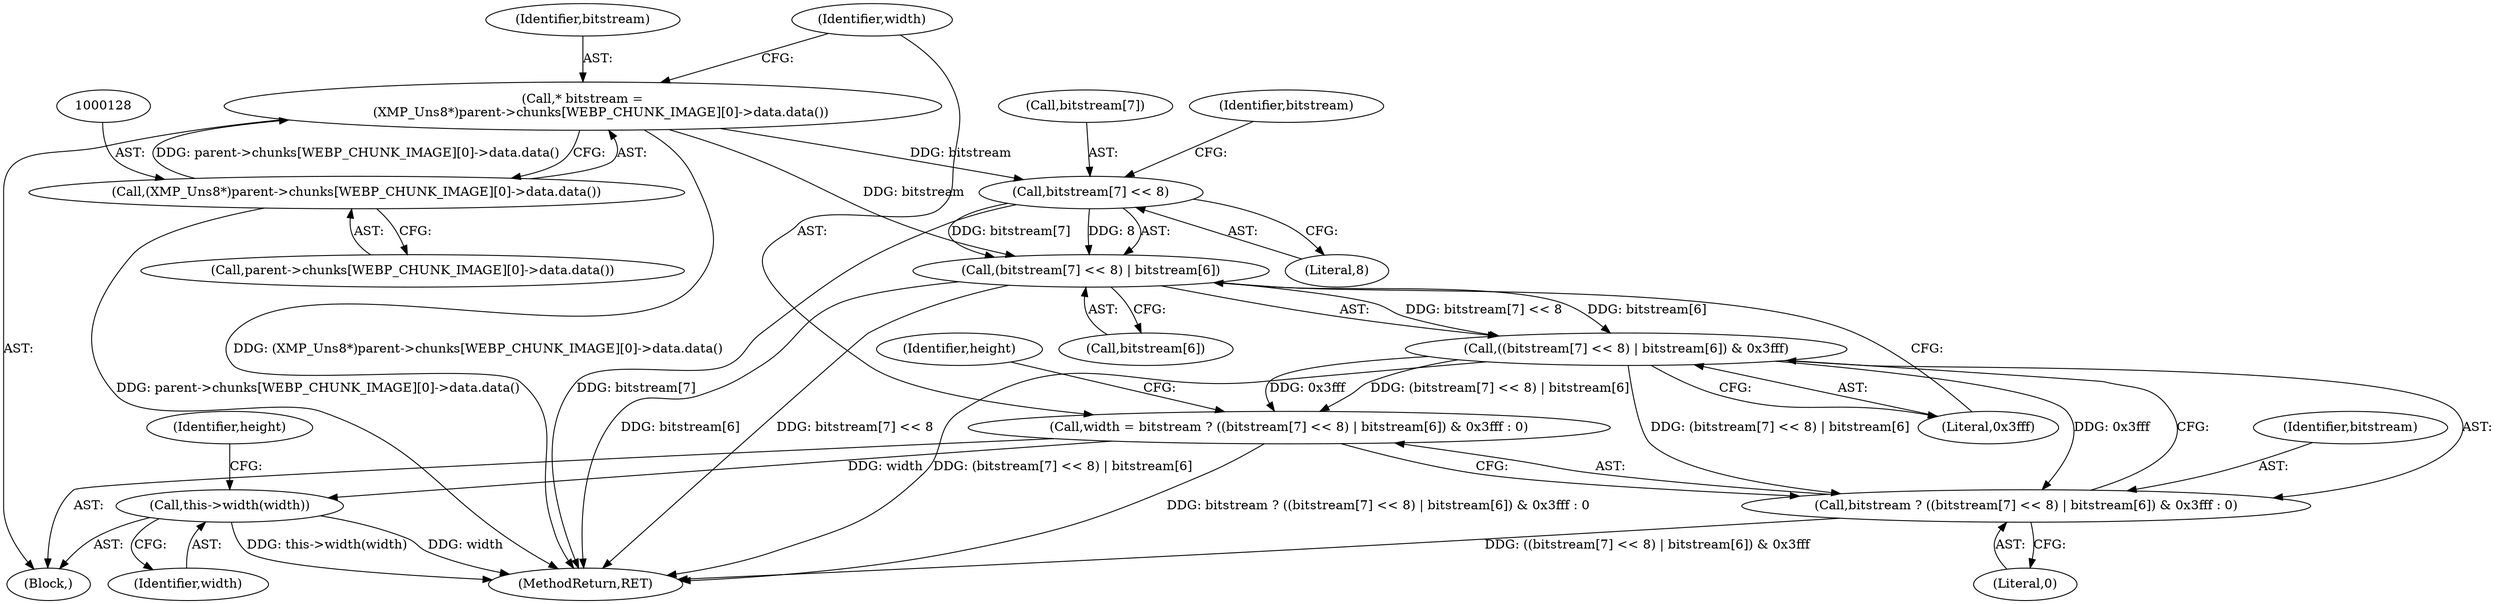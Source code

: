 digraph "0_exempi_aabedb5e749dd59112a3fe1e8e08f2d934f56666@pointer" {
"1000125" [label="(Call,* bitstream =\n         (XMP_Uns8*)parent->chunks[WEBP_CHUNK_IMAGE][0]->data.data())"];
"1000127" [label="(Call,(XMP_Uns8*)parent->chunks[WEBP_CHUNK_IMAGE][0]->data.data())"];
"1000137" [label="(Call,bitstream[7] << 8)"];
"1000136" [label="(Call,(bitstream[7] << 8) | bitstream[6])"];
"1000135" [label="(Call,((bitstream[7] << 8) | bitstream[6]) & 0x3fff)"];
"1000131" [label="(Call,width = bitstream ? ((bitstream[7] << 8) | bitstream[6]) & 0x3fff : 0)"];
"1000164" [label="(Call,this->width(width))"];
"1000133" [label="(Call,bitstream ? ((bitstream[7] << 8) | bitstream[6]) & 0x3fff : 0)"];
"1000165" [label="(Identifier,width)"];
"1000146" [label="(Literal,0)"];
"1000164" [label="(Call,this->width(width))"];
"1000126" [label="(Identifier,bitstream)"];
"1000125" [label="(Call,* bitstream =\n         (XMP_Uns8*)parent->chunks[WEBP_CHUNK_IMAGE][0]->data.data())"];
"1000133" [label="(Call,bitstream ? ((bitstream[7] << 8) | bitstream[6]) & 0x3fff : 0)"];
"1000545" [label="(MethodReturn,RET)"];
"1000131" [label="(Call,width = bitstream ? ((bitstream[7] << 8) | bitstream[6]) & 0x3fff : 0)"];
"1000136" [label="(Call,(bitstream[7] << 8) | bitstream[6])"];
"1000138" [label="(Call,bitstream[7])"];
"1000137" [label="(Call,bitstream[7] << 8)"];
"1000129" [label="(Call,parent->chunks[WEBP_CHUNK_IMAGE][0]->data.data())"];
"1000149" [label="(Identifier,height)"];
"1000167" [label="(Identifier,height)"];
"1000143" [label="(Identifier,bitstream)"];
"1000142" [label="(Call,bitstream[6])"];
"1000104" [label="(Block,)"];
"1000135" [label="(Call,((bitstream[7] << 8) | bitstream[6]) & 0x3fff)"];
"1000134" [label="(Identifier,bitstream)"];
"1000132" [label="(Identifier,width)"];
"1000127" [label="(Call,(XMP_Uns8*)parent->chunks[WEBP_CHUNK_IMAGE][0]->data.data())"];
"1000141" [label="(Literal,8)"];
"1000145" [label="(Literal,0x3fff)"];
"1000125" -> "1000104"  [label="AST: "];
"1000125" -> "1000127"  [label="CFG: "];
"1000126" -> "1000125"  [label="AST: "];
"1000127" -> "1000125"  [label="AST: "];
"1000132" -> "1000125"  [label="CFG: "];
"1000125" -> "1000545"  [label="DDG: (XMP_Uns8*)parent->chunks[WEBP_CHUNK_IMAGE][0]->data.data()"];
"1000127" -> "1000125"  [label="DDG: parent->chunks[WEBP_CHUNK_IMAGE][0]->data.data()"];
"1000125" -> "1000137"  [label="DDG: bitstream"];
"1000125" -> "1000136"  [label="DDG: bitstream"];
"1000127" -> "1000129"  [label="CFG: "];
"1000128" -> "1000127"  [label="AST: "];
"1000129" -> "1000127"  [label="AST: "];
"1000127" -> "1000545"  [label="DDG: parent->chunks[WEBP_CHUNK_IMAGE][0]->data.data()"];
"1000137" -> "1000136"  [label="AST: "];
"1000137" -> "1000141"  [label="CFG: "];
"1000138" -> "1000137"  [label="AST: "];
"1000141" -> "1000137"  [label="AST: "];
"1000143" -> "1000137"  [label="CFG: "];
"1000137" -> "1000545"  [label="DDG: bitstream[7]"];
"1000137" -> "1000136"  [label="DDG: bitstream[7]"];
"1000137" -> "1000136"  [label="DDG: 8"];
"1000136" -> "1000135"  [label="AST: "];
"1000136" -> "1000142"  [label="CFG: "];
"1000142" -> "1000136"  [label="AST: "];
"1000145" -> "1000136"  [label="CFG: "];
"1000136" -> "1000545"  [label="DDG: bitstream[6]"];
"1000136" -> "1000545"  [label="DDG: bitstream[7] << 8"];
"1000136" -> "1000135"  [label="DDG: bitstream[7] << 8"];
"1000136" -> "1000135"  [label="DDG: bitstream[6]"];
"1000135" -> "1000133"  [label="AST: "];
"1000135" -> "1000145"  [label="CFG: "];
"1000145" -> "1000135"  [label="AST: "];
"1000133" -> "1000135"  [label="CFG: "];
"1000135" -> "1000545"  [label="DDG: (bitstream[7] << 8) | bitstream[6]"];
"1000135" -> "1000131"  [label="DDG: (bitstream[7] << 8) | bitstream[6]"];
"1000135" -> "1000131"  [label="DDG: 0x3fff"];
"1000135" -> "1000133"  [label="DDG: (bitstream[7] << 8) | bitstream[6]"];
"1000135" -> "1000133"  [label="DDG: 0x3fff"];
"1000131" -> "1000104"  [label="AST: "];
"1000131" -> "1000133"  [label="CFG: "];
"1000132" -> "1000131"  [label="AST: "];
"1000133" -> "1000131"  [label="AST: "];
"1000149" -> "1000131"  [label="CFG: "];
"1000131" -> "1000545"  [label="DDG: bitstream ? ((bitstream[7] << 8) | bitstream[6]) & 0x3fff : 0"];
"1000131" -> "1000164"  [label="DDG: width"];
"1000164" -> "1000104"  [label="AST: "];
"1000164" -> "1000165"  [label="CFG: "];
"1000165" -> "1000164"  [label="AST: "];
"1000167" -> "1000164"  [label="CFG: "];
"1000164" -> "1000545"  [label="DDG: this->width(width)"];
"1000164" -> "1000545"  [label="DDG: width"];
"1000133" -> "1000146"  [label="CFG: "];
"1000134" -> "1000133"  [label="AST: "];
"1000146" -> "1000133"  [label="AST: "];
"1000133" -> "1000545"  [label="DDG: ((bitstream[7] << 8) | bitstream[6]) & 0x3fff"];
}
